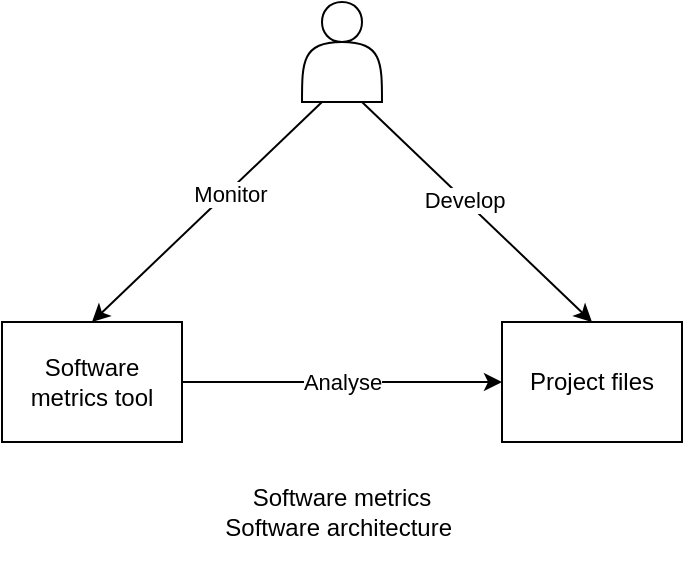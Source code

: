 <mxfile version="13.0.2"><diagram id="j6xY-HAz_z8t2t_g5744" name="Page-1"><mxGraphModel dx="932" dy="541" grid="1" gridSize="10" guides="1" tooltips="1" connect="1" arrows="1" fold="1" page="1" pageScale="1" pageWidth="827" pageHeight="1169" math="0" shadow="0"><root><mxCell id="0"/><mxCell id="1" parent="0"/><mxCell id="qgV8qp_WMIgCkXEXzdDm-6" style="rounded=0;orthogonalLoop=1;jettySize=auto;html=1;exitX=0.75;exitY=1;exitDx=0;exitDy=0;entryX=0.5;entryY=0;entryDx=0;entryDy=0;" edge="1" parent="1" source="qgV8qp_WMIgCkXEXzdDm-1" target="qgV8qp_WMIgCkXEXzdDm-3"><mxGeometry relative="1" as="geometry"/></mxCell><mxCell id="qgV8qp_WMIgCkXEXzdDm-8" value="Develop" style="edgeLabel;html=1;align=center;verticalAlign=middle;resizable=0;points=[];" vertex="1" connectable="0" parent="qgV8qp_WMIgCkXEXzdDm-6"><mxGeometry x="-0.101" y="-1" relative="1" as="geometry"><mxPoint y="-1" as="offset"/></mxGeometry></mxCell><mxCell id="qgV8qp_WMIgCkXEXzdDm-7" style="edgeStyle=none;rounded=0;orthogonalLoop=1;jettySize=auto;html=1;exitX=0.25;exitY=1;exitDx=0;exitDy=0;entryX=0.5;entryY=0;entryDx=0;entryDy=0;" edge="1" parent="1" source="qgV8qp_WMIgCkXEXzdDm-1" target="qgV8qp_WMIgCkXEXzdDm-4"><mxGeometry relative="1" as="geometry"/></mxCell><mxCell id="qgV8qp_WMIgCkXEXzdDm-9" value="Monitor" style="edgeLabel;html=1;align=center;verticalAlign=middle;resizable=0;points=[];" vertex="1" connectable="0" parent="qgV8qp_WMIgCkXEXzdDm-7"><mxGeometry x="-0.174" y="1" relative="1" as="geometry"><mxPoint as="offset"/></mxGeometry></mxCell><mxCell id="qgV8qp_WMIgCkXEXzdDm-1" value="" style="shape=actor;whiteSpace=wrap;html=1;" vertex="1" parent="1"><mxGeometry x="360" y="100" width="40" height="50" as="geometry"/></mxCell><mxCell id="qgV8qp_WMIgCkXEXzdDm-3" value="Project files" style="rounded=0;whiteSpace=wrap;html=1;" vertex="1" parent="1"><mxGeometry x="460" y="260" width="90" height="60" as="geometry"/></mxCell><mxCell id="qgV8qp_WMIgCkXEXzdDm-10" value="Analyse" style="edgeStyle=none;rounded=0;orthogonalLoop=1;jettySize=auto;html=1;exitX=1;exitY=0.5;exitDx=0;exitDy=0;entryX=0;entryY=0.5;entryDx=0;entryDy=0;" edge="1" parent="1" source="qgV8qp_WMIgCkXEXzdDm-4" target="qgV8qp_WMIgCkXEXzdDm-3"><mxGeometry relative="1" as="geometry"/></mxCell><mxCell id="qgV8qp_WMIgCkXEXzdDm-4" value="Software metrics tool" style="rounded=0;whiteSpace=wrap;html=1;" vertex="1" parent="1"><mxGeometry x="210" y="260" width="90" height="60" as="geometry"/></mxCell><mxCell id="qgV8qp_WMIgCkXEXzdDm-11" value="Software metrics&lt;br&gt;Software architecture&amp;nbsp;" style="text;html=1;strokeColor=none;fillColor=none;align=center;verticalAlign=middle;whiteSpace=wrap;rounded=0;" vertex="1" parent="1"><mxGeometry x="315" y="330" width="130" height="50" as="geometry"/></mxCell></root></mxGraphModel></diagram></mxfile>